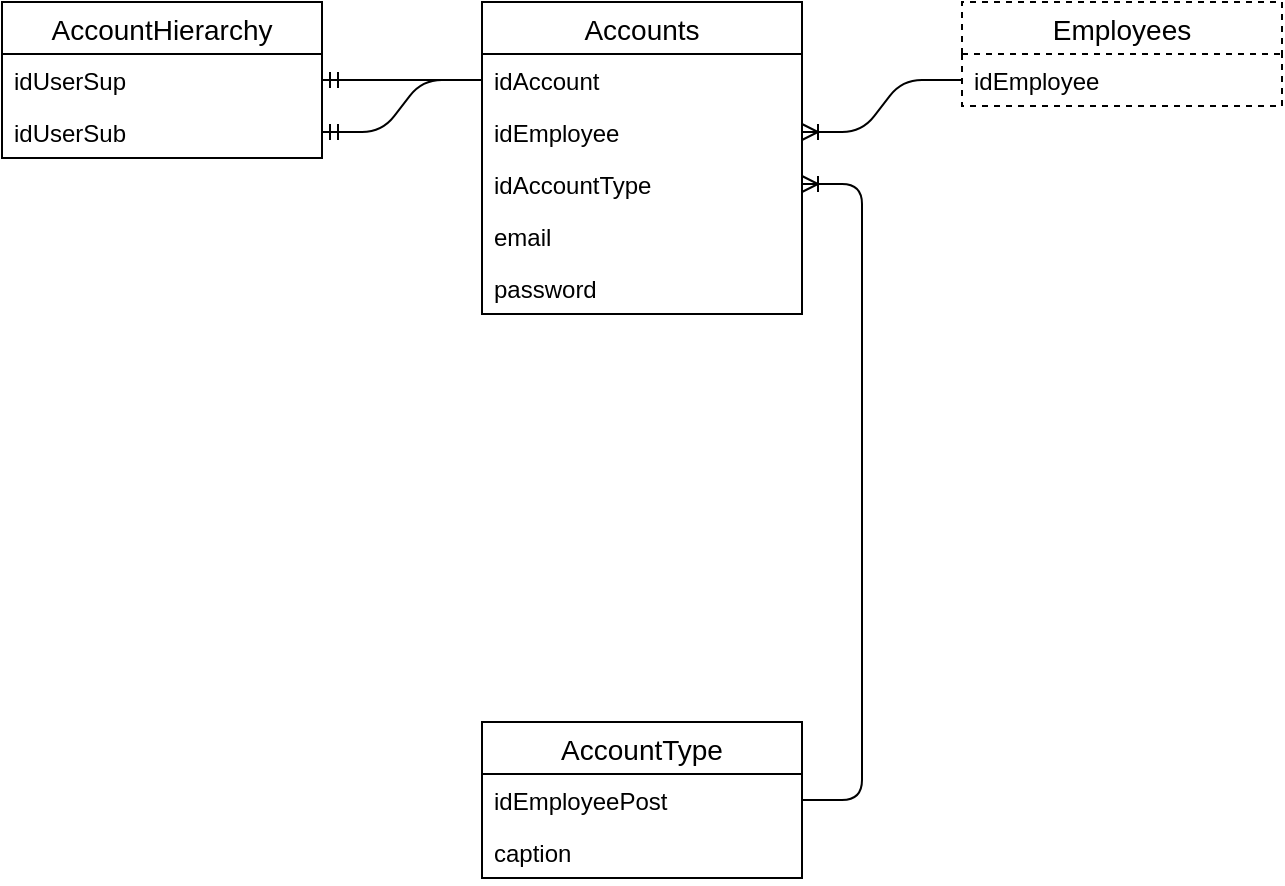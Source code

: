 <mxfile version="13.0.0" type="device"><diagram id="cbNTQeIOwZofI7GQ0Siy" name="Подсистема пользователей"><mxGraphModel dx="918" dy="563" grid="1" gridSize="10" guides="1" tooltips="1" connect="1" arrows="1" fold="1" page="1" pageScale="1" pageWidth="827" pageHeight="1169" math="0" shadow="0"><root><mxCell id="0"/><mxCell id="1" parent="0"/><mxCell id="N2Ck3eWi5jKuE6bNhCVg-38" value="" style="edgeStyle=entityRelationEdgeStyle;fontSize=12;html=1;endArrow=ERoneToMany;" parent="1" source="N2Ck3eWi5jKuE6bNhCVg-31" target="N2Ck3eWi5jKuE6bNhCVg-48" edge="1"><mxGeometry width="100" height="100" relative="1" as="geometry"><mxPoint x="790" y="470" as="sourcePoint"/><mxPoint x="920" y="280" as="targetPoint"/></mxGeometry></mxCell><mxCell id="N2Ck3eWi5jKuE6bNhCVg-41" value="" style="edgeStyle=entityRelationEdgeStyle;fontSize=12;html=1;endArrow=ERoneToMany;" parent="1" source="N2Ck3eWi5jKuE6bNhCVg-15" target="N2Ck3eWi5jKuE6bNhCVg-8" edge="1"><mxGeometry width="100" height="100" relative="1" as="geometry"><mxPoint x="360" y="360" as="sourcePoint"/><mxPoint x="460" y="260" as="targetPoint"/></mxGeometry></mxCell><mxCell id="N2Ck3eWi5jKuE6bNhCVg-14" value="Employees" style="swimlane;fontStyle=0;childLayout=stackLayout;horizontal=1;startSize=26;horizontalStack=0;resizeParent=1;resizeParentMax=0;resizeLast=0;collapsible=1;marginBottom=0;align=center;fontSize=14;dashed=1;" parent="1" vertex="1"><mxGeometry x="600" y="80" width="160" height="52" as="geometry"/></mxCell><mxCell id="N2Ck3eWi5jKuE6bNhCVg-15" value="idEmployee" style="text;strokeColor=none;fillColor=none;spacingLeft=4;spacingRight=4;overflow=hidden;rotatable=0;points=[[0,0.5],[1,0.5]];portConstraint=eastwest;fontSize=12;" parent="N2Ck3eWi5jKuE6bNhCVg-14" vertex="1"><mxGeometry y="26" width="160" height="26" as="geometry"/></mxCell><mxCell id="N2Ck3eWi5jKuE6bNhCVg-22" value="AccountHierarchy" style="swimlane;fontStyle=0;childLayout=stackLayout;horizontal=1;startSize=26;horizontalStack=0;resizeParent=1;resizeParentMax=0;resizeLast=0;collapsible=1;marginBottom=0;align=center;fontSize=14;" parent="1" vertex="1"><mxGeometry x="120" y="80" width="160" height="78" as="geometry"/></mxCell><mxCell id="N2Ck3eWi5jKuE6bNhCVg-23" value="idUserSup" style="text;strokeColor=none;fillColor=none;spacingLeft=4;spacingRight=4;overflow=hidden;rotatable=0;points=[[0,0.5],[1,0.5]];portConstraint=eastwest;fontSize=12;" parent="N2Ck3eWi5jKuE6bNhCVg-22" vertex="1"><mxGeometry y="26" width="160" height="26" as="geometry"/></mxCell><mxCell id="N2Ck3eWi5jKuE6bNhCVg-29" value="idUserSub" style="text;strokeColor=none;fillColor=none;spacingLeft=4;spacingRight=4;overflow=hidden;rotatable=0;points=[[0,0.5],[1,0.5]];portConstraint=eastwest;fontSize=12;" parent="N2Ck3eWi5jKuE6bNhCVg-22" vertex="1"><mxGeometry y="52" width="160" height="26" as="geometry"/></mxCell><mxCell id="N2Ck3eWi5jKuE6bNhCVg-6" value="Accounts" style="swimlane;fontStyle=0;childLayout=stackLayout;horizontal=1;startSize=26;horizontalStack=0;resizeParent=1;resizeParentMax=0;resizeLast=0;collapsible=1;marginBottom=0;align=center;fontSize=14;" parent="1" vertex="1"><mxGeometry x="360" y="80" width="160" height="156" as="geometry"/></mxCell><mxCell id="N2Ck3eWi5jKuE6bNhCVg-7" value="idAccount" style="text;strokeColor=none;fillColor=none;spacingLeft=4;spacingRight=4;overflow=hidden;rotatable=0;points=[[0,0.5],[1,0.5]];portConstraint=eastwest;fontSize=12;" parent="N2Ck3eWi5jKuE6bNhCVg-6" vertex="1"><mxGeometry y="26" width="160" height="26" as="geometry"/></mxCell><mxCell id="N2Ck3eWi5jKuE6bNhCVg-8" value="idEmployee" style="text;strokeColor=none;fillColor=none;spacingLeft=4;spacingRight=4;overflow=hidden;rotatable=0;points=[[0,0.5],[1,0.5]];portConstraint=eastwest;fontSize=12;" parent="N2Ck3eWi5jKuE6bNhCVg-6" vertex="1"><mxGeometry y="52" width="160" height="26" as="geometry"/></mxCell><mxCell id="N2Ck3eWi5jKuE6bNhCVg-48" value="idAccountType" style="text;strokeColor=none;fillColor=none;spacingLeft=4;spacingRight=4;overflow=hidden;rotatable=0;points=[[0,0.5],[1,0.5]];portConstraint=eastwest;fontSize=12;" parent="N2Ck3eWi5jKuE6bNhCVg-6" vertex="1"><mxGeometry y="78" width="160" height="26" as="geometry"/></mxCell><mxCell id="N2Ck3eWi5jKuE6bNhCVg-49" value="email" style="text;strokeColor=none;fillColor=none;spacingLeft=4;spacingRight=4;overflow=hidden;rotatable=0;points=[[0,0.5],[1,0.5]];portConstraint=eastwest;fontSize=12;" parent="N2Ck3eWi5jKuE6bNhCVg-6" vertex="1"><mxGeometry y="104" width="160" height="26" as="geometry"/></mxCell><mxCell id="N2Ck3eWi5jKuE6bNhCVg-9" value="password" style="text;strokeColor=none;fillColor=none;spacingLeft=4;spacingRight=4;overflow=hidden;rotatable=0;points=[[0,0.5],[1,0.5]];portConstraint=eastwest;fontSize=12;" parent="N2Ck3eWi5jKuE6bNhCVg-6" vertex="1"><mxGeometry y="130" width="160" height="26" as="geometry"/></mxCell><mxCell id="N2Ck3eWi5jKuE6bNhCVg-30" value="AccountType" style="swimlane;fontStyle=0;childLayout=stackLayout;horizontal=1;startSize=26;horizontalStack=0;resizeParent=1;resizeParentMax=0;resizeLast=0;collapsible=1;marginBottom=0;align=center;fontSize=14;" parent="1" vertex="1"><mxGeometry x="360" y="440" width="160" height="78" as="geometry"/></mxCell><mxCell id="N2Ck3eWi5jKuE6bNhCVg-31" value="idEmployeePost" style="text;strokeColor=none;fillColor=none;spacingLeft=4;spacingRight=4;overflow=hidden;rotatable=0;points=[[0,0.5],[1,0.5]];portConstraint=eastwest;fontSize=12;" parent="N2Ck3eWi5jKuE6bNhCVg-30" vertex="1"><mxGeometry y="26" width="160" height="26" as="geometry"/></mxCell><mxCell id="N2Ck3eWi5jKuE6bNhCVg-37" value="caption" style="text;strokeColor=none;fillColor=none;spacingLeft=4;spacingRight=4;overflow=hidden;rotatable=0;points=[[0,0.5],[1,0.5]];portConstraint=eastwest;fontSize=12;" parent="N2Ck3eWi5jKuE6bNhCVg-30" vertex="1"><mxGeometry y="52" width="160" height="26" as="geometry"/></mxCell><mxCell id="N2Ck3eWi5jKuE6bNhCVg-50" value="" style="edgeStyle=entityRelationEdgeStyle;fontSize=12;html=1;endArrow=ERmandOne;" parent="1" source="N2Ck3eWi5jKuE6bNhCVg-7" target="N2Ck3eWi5jKuE6bNhCVg-23" edge="1"><mxGeometry width="100" height="100" relative="1" as="geometry"><mxPoint x="210" y="350" as="sourcePoint"/><mxPoint x="310" y="250" as="targetPoint"/></mxGeometry></mxCell><mxCell id="N2Ck3eWi5jKuE6bNhCVg-51" value="" style="edgeStyle=entityRelationEdgeStyle;fontSize=12;html=1;endArrow=ERmandOne;" parent="1" source="N2Ck3eWi5jKuE6bNhCVg-7" target="N2Ck3eWi5jKuE6bNhCVg-29" edge="1"><mxGeometry width="100" height="100" relative="1" as="geometry"><mxPoint x="170" y="350" as="sourcePoint"/><mxPoint x="270" y="250" as="targetPoint"/></mxGeometry></mxCell></root></mxGraphModel></diagram></mxfile>